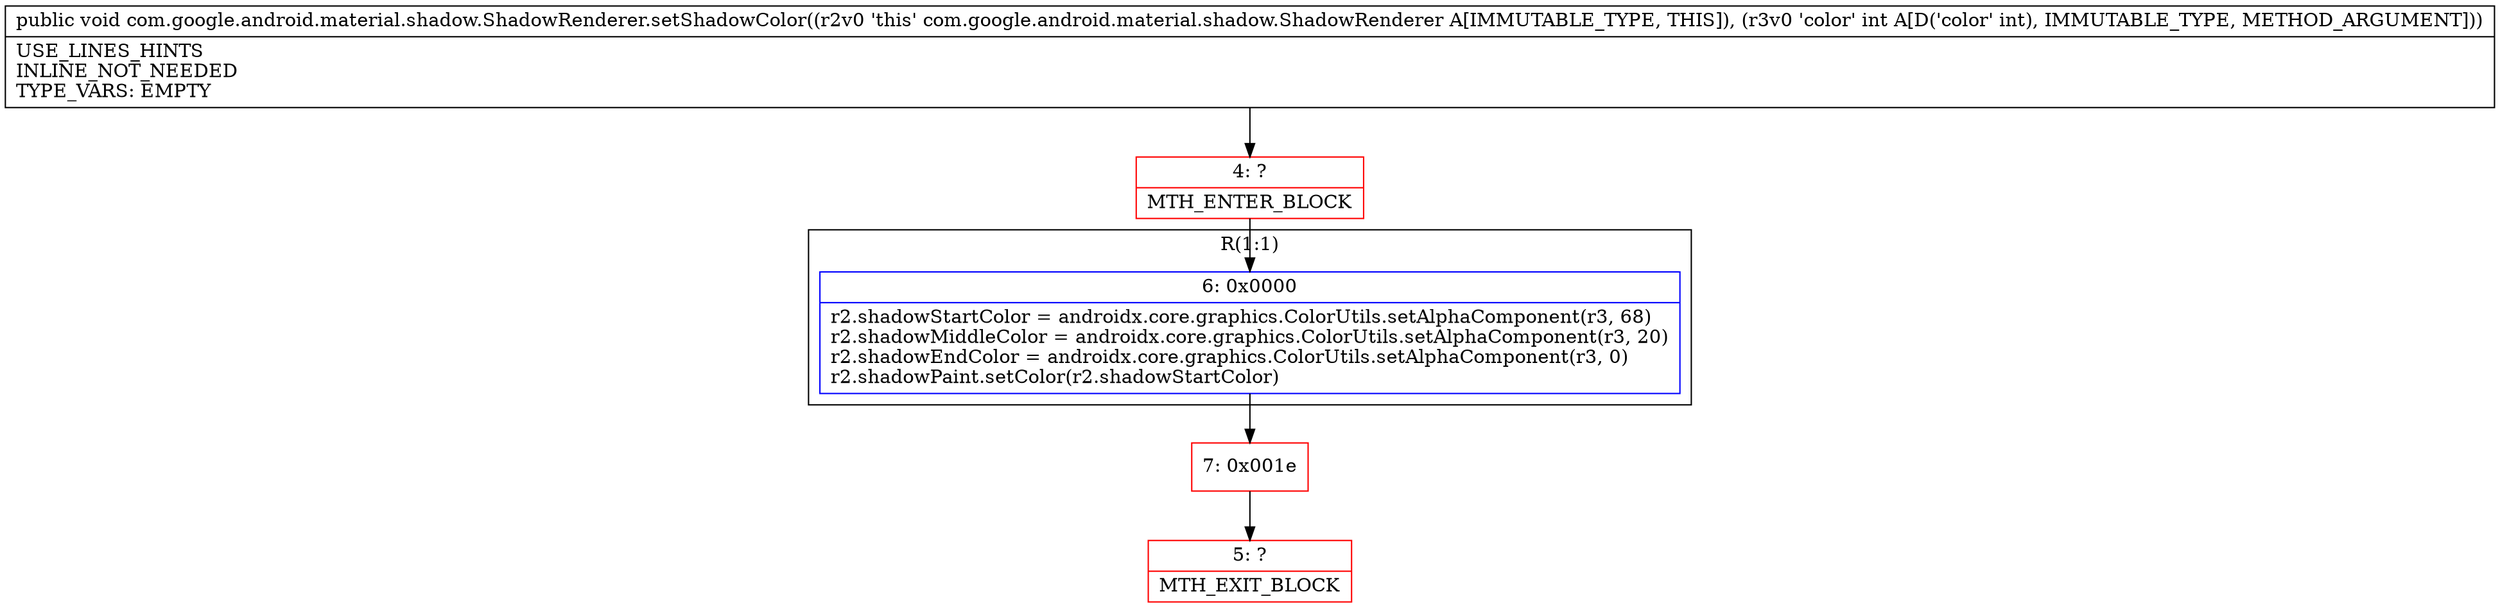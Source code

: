 digraph "CFG forcom.google.android.material.shadow.ShadowRenderer.setShadowColor(I)V" {
subgraph cluster_Region_1665862228 {
label = "R(1:1)";
node [shape=record,color=blue];
Node_6 [shape=record,label="{6\:\ 0x0000|r2.shadowStartColor = androidx.core.graphics.ColorUtils.setAlphaComponent(r3, 68)\lr2.shadowMiddleColor = androidx.core.graphics.ColorUtils.setAlphaComponent(r3, 20)\lr2.shadowEndColor = androidx.core.graphics.ColorUtils.setAlphaComponent(r3, 0)\lr2.shadowPaint.setColor(r2.shadowStartColor)\l}"];
}
Node_4 [shape=record,color=red,label="{4\:\ ?|MTH_ENTER_BLOCK\l}"];
Node_7 [shape=record,color=red,label="{7\:\ 0x001e}"];
Node_5 [shape=record,color=red,label="{5\:\ ?|MTH_EXIT_BLOCK\l}"];
MethodNode[shape=record,label="{public void com.google.android.material.shadow.ShadowRenderer.setShadowColor((r2v0 'this' com.google.android.material.shadow.ShadowRenderer A[IMMUTABLE_TYPE, THIS]), (r3v0 'color' int A[D('color' int), IMMUTABLE_TYPE, METHOD_ARGUMENT]))  | USE_LINES_HINTS\lINLINE_NOT_NEEDED\lTYPE_VARS: EMPTY\l}"];
MethodNode -> Node_4;Node_6 -> Node_7;
Node_4 -> Node_6;
Node_7 -> Node_5;
}


